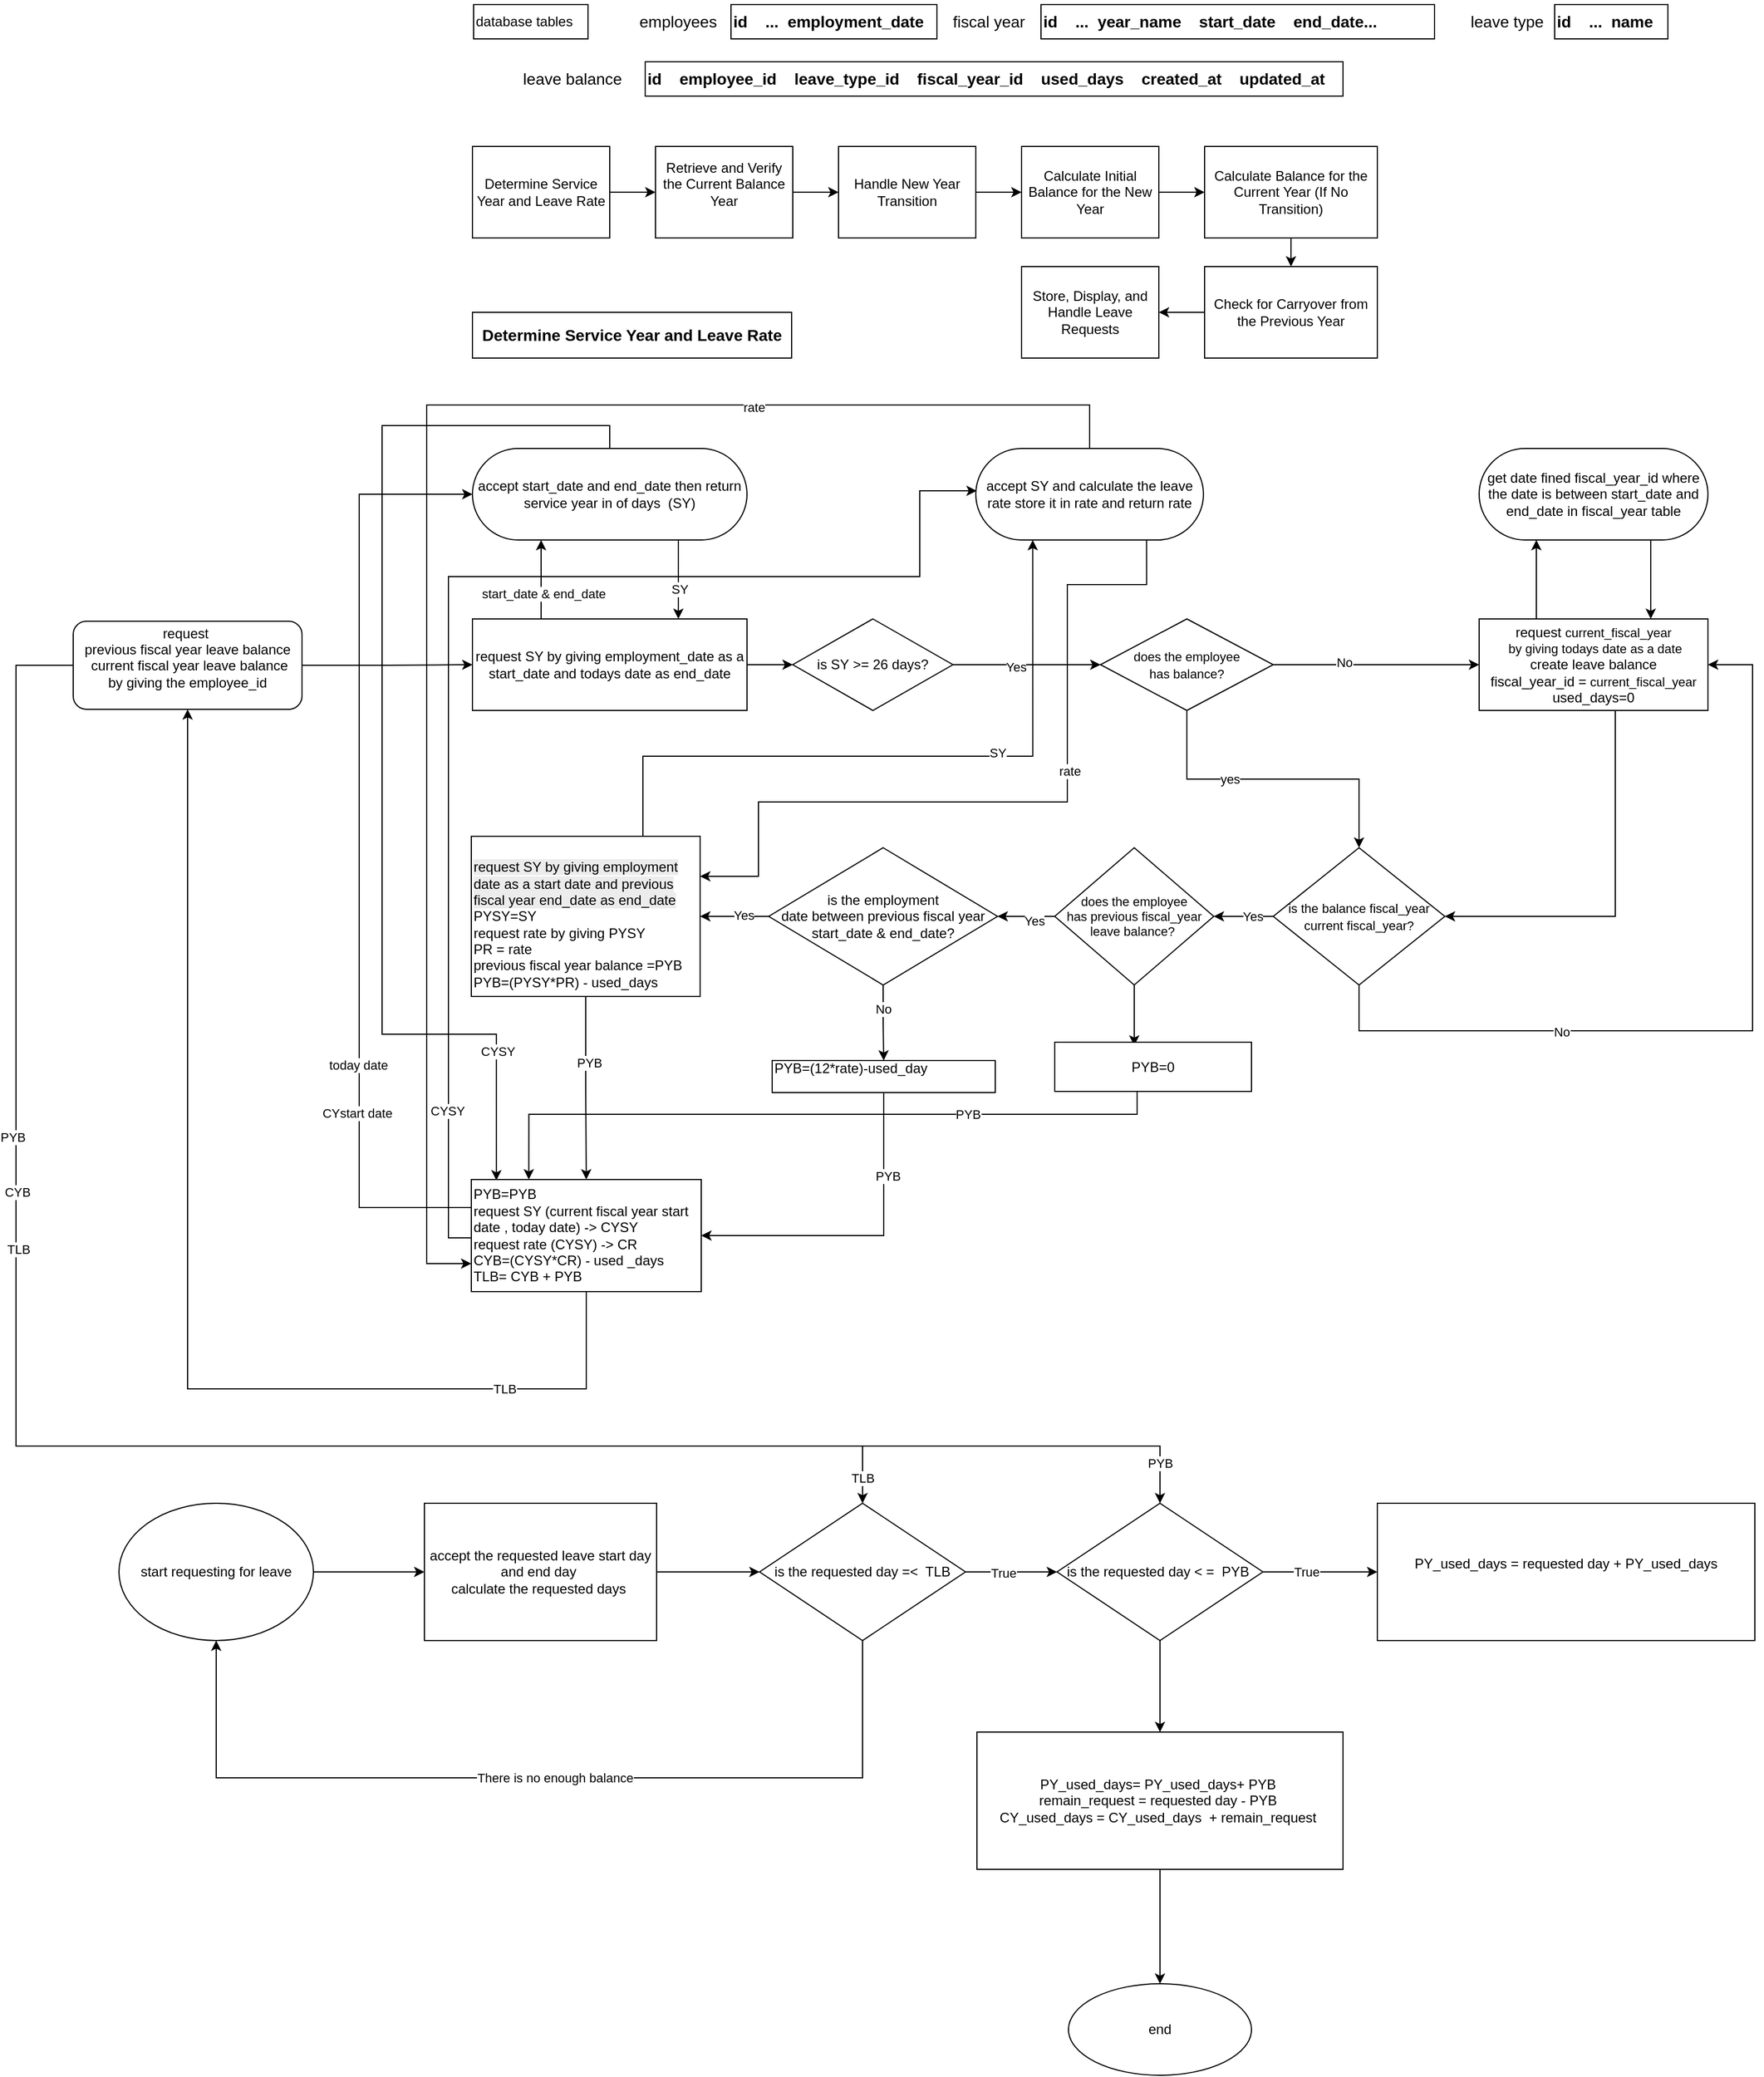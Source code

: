 <mxfile version="28.2.3">
  <diagram name="Page-1" id="npKKtLvGasO68GiN7l6j">
    <mxGraphModel dx="2610" dy="971" grid="1" gridSize="10" guides="1" tooltips="1" connect="1" arrows="1" fold="1" page="1" pageScale="1" pageWidth="827" pageHeight="1169" background="none" math="0" shadow="0">
      <root>
        <mxCell id="0" />
        <mxCell id="1" parent="0" />
        <mxCell id="7LXcyZv_eAJy9r8lfqN2-4" value="" style="edgeStyle=orthogonalEdgeStyle;rounded=0;orthogonalLoop=1;jettySize=auto;html=1;" parent="1" source="7LXcyZv_eAJy9r8lfqN2-2" target="7LXcyZv_eAJy9r8lfqN2-3" edge="1">
          <mxGeometry relative="1" as="geometry" />
        </mxCell>
        <mxCell id="7LXcyZv_eAJy9r8lfqN2-2" value="&lt;p style=&quot;white-space-collapse: preserve;&quot; dir=&quot;auto&quot;&gt;Determine Service Year and Leave Rate&lt;/p&gt;" style="rounded=0;whiteSpace=wrap;html=1;" parent="1" vertex="1">
          <mxGeometry x="39" y="134" width="120" height="80" as="geometry" />
        </mxCell>
        <mxCell id="7LXcyZv_eAJy9r8lfqN2-6" value="" style="edgeStyle=orthogonalEdgeStyle;rounded=0;orthogonalLoop=1;jettySize=auto;html=1;" parent="1" source="7LXcyZv_eAJy9r8lfqN2-3" target="7LXcyZv_eAJy9r8lfqN2-5" edge="1">
          <mxGeometry relative="1" as="geometry" />
        </mxCell>
        <mxCell id="7LXcyZv_eAJy9r8lfqN2-3" value="&#xa;&lt;p style=&quot;white-space: pre-wrap;&quot; dir=&quot;auto&quot;&gt;Retrieve and Verify the Current Balance Year&lt;/p&gt;&#xa;&#xa;" style="rounded=0;whiteSpace=wrap;html=1;" parent="1" vertex="1">
          <mxGeometry x="199" y="134" width="120" height="80" as="geometry" />
        </mxCell>
        <mxCell id="7LXcyZv_eAJy9r8lfqN2-8" value="" style="edgeStyle=orthogonalEdgeStyle;rounded=0;orthogonalLoop=1;jettySize=auto;html=1;" parent="1" source="7LXcyZv_eAJy9r8lfqN2-5" target="7LXcyZv_eAJy9r8lfqN2-7" edge="1">
          <mxGeometry relative="1" as="geometry" />
        </mxCell>
        <mxCell id="7LXcyZv_eAJy9r8lfqN2-5" value="&lt;p style=&quot;white-space-collapse: preserve;&quot; dir=&quot;auto&quot;&gt;Handle New Year Transition&lt;/p&gt;" style="rounded=0;whiteSpace=wrap;html=1;" parent="1" vertex="1">
          <mxGeometry x="359" y="134" width="120" height="80" as="geometry" />
        </mxCell>
        <mxCell id="7LXcyZv_eAJy9r8lfqN2-10" value="" style="edgeStyle=orthogonalEdgeStyle;rounded=0;orthogonalLoop=1;jettySize=auto;html=1;" parent="1" source="7LXcyZv_eAJy9r8lfqN2-7" target="7LXcyZv_eAJy9r8lfqN2-9" edge="1">
          <mxGeometry relative="1" as="geometry" />
        </mxCell>
        <mxCell id="7LXcyZv_eAJy9r8lfqN2-7" value="&lt;p style=&quot;white-space-collapse: preserve;&quot; dir=&quot;auto&quot;&gt;Calculate Initial Balance for the New Year&lt;/p&gt;" style="rounded=0;whiteSpace=wrap;html=1;" parent="1" vertex="1">
          <mxGeometry x="519" y="134" width="120" height="80" as="geometry" />
        </mxCell>
        <mxCell id="7LXcyZv_eAJy9r8lfqN2-12" value="" style="edgeStyle=orthogonalEdgeStyle;rounded=0;orthogonalLoop=1;jettySize=auto;html=1;" parent="1" source="7LXcyZv_eAJy9r8lfqN2-9" target="7LXcyZv_eAJy9r8lfqN2-11" edge="1">
          <mxGeometry relative="1" as="geometry" />
        </mxCell>
        <mxCell id="7LXcyZv_eAJy9r8lfqN2-9" value="&lt;p style=&quot;white-space-collapse: preserve;&quot; dir=&quot;auto&quot;&gt;Calculate Balance for the Current Year (If No Transition)&lt;/p&gt;" style="rounded=0;whiteSpace=wrap;html=1;" parent="1" vertex="1">
          <mxGeometry x="679" y="134" width="151" height="80" as="geometry" />
        </mxCell>
        <mxCell id="7LXcyZv_eAJy9r8lfqN2-14" value="" style="edgeStyle=orthogonalEdgeStyle;rounded=0;orthogonalLoop=1;jettySize=auto;html=1;" parent="1" source="7LXcyZv_eAJy9r8lfqN2-11" target="7LXcyZv_eAJy9r8lfqN2-13" edge="1">
          <mxGeometry relative="1" as="geometry" />
        </mxCell>
        <mxCell id="7LXcyZv_eAJy9r8lfqN2-11" value="&lt;p style=&quot;white-space-collapse: preserve;&quot; dir=&quot;auto&quot;&gt;Check for Carryover from the Previous Year&lt;/p&gt;" style="rounded=0;whiteSpace=wrap;html=1;" parent="1" vertex="1">
          <mxGeometry x="679" y="239" width="151" height="80" as="geometry" />
        </mxCell>
        <mxCell id="7LXcyZv_eAJy9r8lfqN2-13" value="&lt;p style=&quot;white-space-collapse: preserve;&quot; dir=&quot;auto&quot;&gt;Store, Display, and Handle Leave Requests&lt;/p&gt;" style="rounded=0;whiteSpace=wrap;html=1;" parent="1" vertex="1">
          <mxGeometry x="519" y="239" width="120" height="80" as="geometry" />
        </mxCell>
        <mxCell id="7LXcyZv_eAJy9r8lfqN2-15" value="&lt;p style=&quot;white-space-collapse: preserve;&quot; dir=&quot;auto&quot;&gt;&lt;b&gt;&lt;font style=&quot;font-size: 14px;&quot;&gt;Determine Service Year and Leave Rate&lt;/font&gt;&lt;/b&gt;&lt;/p&gt;" style="rounded=0;whiteSpace=wrap;html=1;" parent="1" vertex="1">
          <mxGeometry x="39" y="279" width="279" height="40" as="geometry" />
        </mxCell>
        <mxCell id="7LXcyZv_eAJy9r8lfqN2-19" value="&lt;p dir=&quot;auto&quot; style=&quot;white-space-collapse: preserve;&quot;&gt;&lt;b&gt;&lt;font style=&quot;font-size: 14px;&quot;&gt;id    employee_id    leave_type_id    fiscal_year_id    used_days    created_at    updated_at&lt;/font&gt;&lt;/b&gt;&lt;/p&gt;" style="rounded=0;whiteSpace=wrap;html=1;align=left;" parent="1" vertex="1">
          <mxGeometry x="190" y="60" width="610" height="30" as="geometry" />
        </mxCell>
        <mxCell id="7LXcyZv_eAJy9r8lfqN2-21" value="&lt;p dir=&quot;auto&quot; style=&quot;white-space-collapse: preserve;&quot;&gt;database tables&lt;/p&gt;" style="rounded=0;whiteSpace=wrap;html=1;align=left;" parent="1" vertex="1">
          <mxGeometry x="40" y="10" width="100" height="30" as="geometry" />
        </mxCell>
        <mxCell id="7LXcyZv_eAJy9r8lfqN2-22" value="&lt;b style=&quot;white-space-collapse: preserve;&quot;&gt;&lt;font style=&quot;font-size: 14px;&quot;&gt;id    ...  employment_date&lt;/font&gt;&lt;/b&gt;" style="rounded=0;whiteSpace=wrap;html=1;align=left;" parent="1" vertex="1">
          <mxGeometry x="265" y="10" width="180" height="30" as="geometry" />
        </mxCell>
        <mxCell id="7LXcyZv_eAJy9r8lfqN2-23" value="&lt;span style=&quot;text-align: left; white-space-collapse: preserve;&quot;&gt;&lt;font style=&quot;font-size: 14px;&quot;&gt;employees &lt;/font&gt;&lt;/span&gt;" style="text;html=1;align=center;verticalAlign=middle;whiteSpace=wrap;rounded=0;" parent="1" vertex="1">
          <mxGeometry x="184" y="10" width="71" height="30" as="geometry" />
        </mxCell>
        <mxCell id="7LXcyZv_eAJy9r8lfqN2-24" value="&lt;b style=&quot;white-space-collapse: preserve;&quot;&gt;&lt;font style=&quot;font-size: 14px;&quot;&gt;id    ...  year_name    start_date    end_date...&lt;/font&gt;&lt;/b&gt;" style="rounded=0;whiteSpace=wrap;html=1;align=left;" parent="1" vertex="1">
          <mxGeometry x="536" y="10" width="344" height="30" as="geometry" />
        </mxCell>
        <mxCell id="7LXcyZv_eAJy9r8lfqN2-25" value="&lt;span style=&quot;text-align: left; white-space-collapse: preserve;&quot;&gt;&lt;font style=&quot;font-size: 14px;&quot;&gt;fiscal year &lt;/font&gt;&lt;/span&gt;" style="text;html=1;align=center;verticalAlign=middle;whiteSpace=wrap;rounded=0;" parent="1" vertex="1">
          <mxGeometry x="457" y="10" width="71" height="30" as="geometry" />
        </mxCell>
        <mxCell id="7LXcyZv_eAJy9r8lfqN2-26" value="&lt;span style=&quot;text-align: left; white-space-collapse: preserve;&quot;&gt;&lt;font style=&quot;font-size: 14px;&quot;&gt;leave type &lt;/font&gt;&lt;/span&gt;" style="text;html=1;align=center;verticalAlign=middle;whiteSpace=wrap;rounded=0;" parent="1" vertex="1">
          <mxGeometry x="910" y="10" width="71" height="30" as="geometry" />
        </mxCell>
        <mxCell id="7LXcyZv_eAJy9r8lfqN2-27" value="&lt;b style=&quot;white-space-collapse: preserve;&quot;&gt;&lt;font style=&quot;font-size: 14px;&quot;&gt;id    ...  name&lt;/font&gt;&lt;/b&gt;" style="rounded=0;whiteSpace=wrap;html=1;align=left;" parent="1" vertex="1">
          <mxGeometry x="985" y="10" width="99" height="30" as="geometry" />
        </mxCell>
        <mxCell id="7LXcyZv_eAJy9r8lfqN2-28" value="&lt;span style=&quot;text-align: left; white-space-collapse: preserve;&quot;&gt;&lt;font style=&quot;font-size: 14px;&quot;&gt;leave balance&lt;/font&gt;&lt;/span&gt;" style="text;html=1;align=center;verticalAlign=middle;whiteSpace=wrap;rounded=0;" parent="1" vertex="1">
          <mxGeometry x="76" y="60" width="101" height="30" as="geometry" />
        </mxCell>
        <mxCell id="kgM23EZojPfD0eIEHUEL-4" value="" style="edgeStyle=orthogonalEdgeStyle;rounded=0;orthogonalLoop=1;jettySize=auto;html=1;" parent="1" source="7LXcyZv_eAJy9r8lfqN2-29" target="7LXcyZv_eAJy9r8lfqN2-56" edge="1">
          <mxGeometry relative="1" as="geometry" />
        </mxCell>
        <mxCell id="kgM23EZojPfD0eIEHUEL-6" style="edgeStyle=orthogonalEdgeStyle;rounded=0;orthogonalLoop=1;jettySize=auto;html=1;exitX=0.25;exitY=0;exitDx=0;exitDy=0;entryX=0.25;entryY=1;entryDx=0;entryDy=0;" parent="1" source="7LXcyZv_eAJy9r8lfqN2-29" target="kgM23EZojPfD0eIEHUEL-2" edge="1">
          <mxGeometry relative="1" as="geometry" />
        </mxCell>
        <mxCell id="tKz4JxxieQniGMC5VroP-32" value="start_date &amp;amp; end_date" style="edgeLabel;html=1;align=center;verticalAlign=middle;resizable=0;points=[];" vertex="1" connectable="0" parent="kgM23EZojPfD0eIEHUEL-6">
          <mxGeometry x="-0.37" y="-2" relative="1" as="geometry">
            <mxPoint y="-1" as="offset" />
          </mxGeometry>
        </mxCell>
        <mxCell id="7LXcyZv_eAJy9r8lfqN2-29" value="request SY by giving employment_date as a start_date and todays date as end_date" style="rounded=0;whiteSpace=wrap;html=1;" parent="1" vertex="1">
          <mxGeometry x="39" y="547" width="240" height="80" as="geometry" />
        </mxCell>
        <mxCell id="7LXcyZv_eAJy9r8lfqN2-42" value="" style="edgeStyle=orthogonalEdgeStyle;rounded=0;orthogonalLoop=1;jettySize=auto;html=1;" parent="1" source="7LXcyZv_eAJy9r8lfqN2-38" target="7LXcyZv_eAJy9r8lfqN2-41" edge="1">
          <mxGeometry relative="1" as="geometry" />
        </mxCell>
        <mxCell id="7LXcyZv_eAJy9r8lfqN2-45" value="yes" style="edgeLabel;html=1;align=center;verticalAlign=middle;resizable=0;points=[];" parent="7LXcyZv_eAJy9r8lfqN2-42" vertex="1" connectable="0">
          <mxGeometry x="-0.28" relative="1" as="geometry">
            <mxPoint as="offset" />
          </mxGeometry>
        </mxCell>
        <mxCell id="7LXcyZv_eAJy9r8lfqN2-47" value="" style="edgeStyle=orthogonalEdgeStyle;rounded=0;orthogonalLoop=1;jettySize=auto;html=1;" parent="1" source="7LXcyZv_eAJy9r8lfqN2-38" target="7LXcyZv_eAJy9r8lfqN2-46" edge="1">
          <mxGeometry relative="1" as="geometry" />
        </mxCell>
        <mxCell id="7LXcyZv_eAJy9r8lfqN2-48" value="No" style="edgeLabel;html=1;align=center;verticalAlign=middle;resizable=0;points=[];" parent="7LXcyZv_eAJy9r8lfqN2-47" vertex="1" connectable="0">
          <mxGeometry x="-0.309" y="2" relative="1" as="geometry">
            <mxPoint as="offset" />
          </mxGeometry>
        </mxCell>
        <mxCell id="7LXcyZv_eAJy9r8lfqN2-38" value="&lt;font style=&quot;font-size: 11px;&quot;&gt;does the employee &lt;br&gt;has balance?&lt;/font&gt;" style="rhombus;whiteSpace=wrap;html=1;" parent="1" vertex="1">
          <mxGeometry x="588" y="547" width="151" height="80" as="geometry" />
        </mxCell>
        <mxCell id="7LXcyZv_eAJy9r8lfqN2-80" style="edgeStyle=orthogonalEdgeStyle;rounded=0;orthogonalLoop=1;jettySize=auto;html=1;entryX=1;entryY=0.5;entryDx=0;entryDy=0;" parent="1" source="7LXcyZv_eAJy9r8lfqN2-41" target="7LXcyZv_eAJy9r8lfqN2-46" edge="1">
          <mxGeometry relative="1" as="geometry">
            <Array as="points">
              <mxPoint x="814" y="907" />
              <mxPoint x="1158" y="907" />
              <mxPoint x="1158" y="587" />
            </Array>
          </mxGeometry>
        </mxCell>
        <mxCell id="7LXcyZv_eAJy9r8lfqN2-81" value="No" style="edgeLabel;html=1;align=center;verticalAlign=middle;resizable=0;points=[];" parent="7LXcyZv_eAJy9r8lfqN2-80" vertex="1" connectable="0">
          <mxGeometry x="-0.417" y="-1" relative="1" as="geometry">
            <mxPoint as="offset" />
          </mxGeometry>
        </mxCell>
        <mxCell id="7LXcyZv_eAJy9r8lfqN2-83" value="" style="edgeStyle=orthogonalEdgeStyle;rounded=0;orthogonalLoop=1;jettySize=auto;html=1;" parent="1" source="7LXcyZv_eAJy9r8lfqN2-41" target="7LXcyZv_eAJy9r8lfqN2-82" edge="1">
          <mxGeometry relative="1" as="geometry" />
        </mxCell>
        <mxCell id="7LXcyZv_eAJy9r8lfqN2-84" value="Yes" style="edgeLabel;html=1;align=center;verticalAlign=middle;resizable=0;points=[];" parent="7LXcyZv_eAJy9r8lfqN2-83" vertex="1" connectable="0">
          <mxGeometry x="-0.29" relative="1" as="geometry">
            <mxPoint as="offset" />
          </mxGeometry>
        </mxCell>
        <mxCell id="7LXcyZv_eAJy9r8lfqN2-41" value="&lt;font style=&quot;font-size: 11px;&quot;&gt;is the balance fiscal_year current fiscal_year?&lt;/font&gt;" style="rhombus;whiteSpace=wrap;html=1;" parent="1" vertex="1">
          <mxGeometry x="739" y="747" width="150" height="120" as="geometry" />
        </mxCell>
        <mxCell id="7LXcyZv_eAJy9r8lfqN2-78" style="edgeStyle=orthogonalEdgeStyle;rounded=0;orthogonalLoop=1;jettySize=auto;html=1;entryX=1;entryY=0.5;entryDx=0;entryDy=0;" parent="1" source="7LXcyZv_eAJy9r8lfqN2-46" target="7LXcyZv_eAJy9r8lfqN2-41" edge="1">
          <mxGeometry relative="1" as="geometry">
            <Array as="points">
              <mxPoint x="1038" y="807" />
            </Array>
          </mxGeometry>
        </mxCell>
        <mxCell id="kgM23EZojPfD0eIEHUEL-20" style="edgeStyle=orthogonalEdgeStyle;rounded=0;orthogonalLoop=1;jettySize=auto;html=1;exitX=0.25;exitY=0;exitDx=0;exitDy=0;entryX=0.25;entryY=1;entryDx=0;entryDy=0;" parent="1" source="7LXcyZv_eAJy9r8lfqN2-46" target="7LXcyZv_eAJy9r8lfqN2-69" edge="1">
          <mxGeometry relative="1" as="geometry" />
        </mxCell>
        <mxCell id="7LXcyZv_eAJy9r8lfqN2-46" value="request&amp;nbsp;&lt;span style=&quot;font-size: 11px; text-wrap-mode: nowrap;&quot;&gt;&lt;span&gt;current_fiscal_year&lt;br&gt;&amp;nbsp;by giving todays date as a date&lt;/span&gt;&lt;br&gt;&lt;/span&gt;&lt;span style=&quot;background-color: transparent; color: light-dark(rgb(0, 0, 0), rgb(255, 255, 255));&quot;&gt;create leave balance&lt;/span&gt;&lt;div&gt;fiscal_year_id =&amp;nbsp;&lt;span style=&quot;font-size: 11px; text-wrap-mode: nowrap; background-color: rgb(255, 255, 255);&quot;&gt;current_fiscal_year&lt;/span&gt;&lt;br&gt;used_days=0&lt;/div&gt;" style="rounded=0;whiteSpace=wrap;html=1;" parent="1" vertex="1">
          <mxGeometry x="919" y="547" width="200" height="80" as="geometry" />
        </mxCell>
        <mxCell id="kgM23EZojPfD0eIEHUEL-11" style="edgeStyle=orthogonalEdgeStyle;rounded=0;orthogonalLoop=1;jettySize=auto;html=1;entryX=0;entryY=0.5;entryDx=0;entryDy=0;" parent="1" source="7LXcyZv_eAJy9r8lfqN2-56" target="7LXcyZv_eAJy9r8lfqN2-38" edge="1">
          <mxGeometry relative="1" as="geometry" />
        </mxCell>
        <mxCell id="kgM23EZojPfD0eIEHUEL-12" value="Yes" style="edgeLabel;html=1;align=center;verticalAlign=middle;resizable=0;points=[];" parent="kgM23EZojPfD0eIEHUEL-11" vertex="1" connectable="0">
          <mxGeometry x="-0.154" y="-2" relative="1" as="geometry">
            <mxPoint as="offset" />
          </mxGeometry>
        </mxCell>
        <mxCell id="7LXcyZv_eAJy9r8lfqN2-56" value="is SY&amp;nbsp;&amp;gt;= 26 days?" style="rhombus;whiteSpace=wrap;html=1;" parent="1" vertex="1">
          <mxGeometry x="319" y="547" width="140" height="80" as="geometry" />
        </mxCell>
        <mxCell id="7LXcyZv_eAJy9r8lfqN2-75" style="edgeStyle=orthogonalEdgeStyle;rounded=0;orthogonalLoop=1;jettySize=auto;html=1;exitX=0.75;exitY=1;exitDx=0;exitDy=0;entryX=0.75;entryY=0;entryDx=0;entryDy=0;" parent="1" source="7LXcyZv_eAJy9r8lfqN2-69" target="7LXcyZv_eAJy9r8lfqN2-46" edge="1">
          <mxGeometry relative="1" as="geometry" />
        </mxCell>
        <mxCell id="7LXcyZv_eAJy9r8lfqN2-69" value="get date fined fiscal_year_id where the date is between start_date and end_date in fiscal_year table" style="rounded=1;whiteSpace=wrap;html=1;arcSize=50;" parent="1" vertex="1">
          <mxGeometry x="919" y="398" width="200" height="80" as="geometry" />
        </mxCell>
        <mxCell id="7LXcyZv_eAJy9r8lfqN2-89" value="" style="edgeStyle=orthogonalEdgeStyle;rounded=0;orthogonalLoop=1;jettySize=auto;html=1;" parent="1" source="7LXcyZv_eAJy9r8lfqN2-82" target="7LXcyZv_eAJy9r8lfqN2-88" edge="1">
          <mxGeometry relative="1" as="geometry" />
        </mxCell>
        <mxCell id="7LXcyZv_eAJy9r8lfqN2-90" value="Yes" style="edgeLabel;html=1;align=center;verticalAlign=middle;resizable=0;points=[];" parent="7LXcyZv_eAJy9r8lfqN2-89" vertex="1" connectable="0">
          <mxGeometry x="-0.269" y="4" relative="1" as="geometry">
            <mxPoint as="offset" />
          </mxGeometry>
        </mxCell>
        <mxCell id="tKz4JxxieQniGMC5VroP-9" style="edgeStyle=orthogonalEdgeStyle;rounded=0;orthogonalLoop=1;jettySize=auto;html=1;" edge="1" parent="1" source="7LXcyZv_eAJy9r8lfqN2-82">
          <mxGeometry relative="1" as="geometry">
            <mxPoint x="617.5" y="920.0" as="targetPoint" />
          </mxGeometry>
        </mxCell>
        <mxCell id="7LXcyZv_eAJy9r8lfqN2-82" value="does the employee &lt;br&gt;has previous fiscal_year &lt;br&gt;leave balance?&amp;nbsp;" style="rhombus;whiteSpace=wrap;html=1;fontSize=11;" parent="1" vertex="1">
          <mxGeometry x="548" y="747" width="139" height="120" as="geometry" />
        </mxCell>
        <mxCell id="7LXcyZv_eAJy9r8lfqN2-92" value="" style="edgeStyle=orthogonalEdgeStyle;rounded=0;orthogonalLoop=1;jettySize=auto;html=1;" parent="1" source="7LXcyZv_eAJy9r8lfqN2-88" target="7LXcyZv_eAJy9r8lfqN2-91" edge="1">
          <mxGeometry relative="1" as="geometry" />
        </mxCell>
        <mxCell id="7LXcyZv_eAJy9r8lfqN2-93" value="Yes" style="edgeLabel;html=1;align=center;verticalAlign=middle;resizable=0;points=[];" parent="7LXcyZv_eAJy9r8lfqN2-92" vertex="1" connectable="0">
          <mxGeometry x="-0.267" y="-1" relative="1" as="geometry">
            <mxPoint as="offset" />
          </mxGeometry>
        </mxCell>
        <mxCell id="kgM23EZojPfD0eIEHUEL-26" value="" style="edgeStyle=orthogonalEdgeStyle;rounded=0;orthogonalLoop=1;jettySize=auto;html=1;" parent="1" source="7LXcyZv_eAJy9r8lfqN2-88" target="7LXcyZv_eAJy9r8lfqN2-98" edge="1">
          <mxGeometry relative="1" as="geometry" />
        </mxCell>
        <mxCell id="kgM23EZojPfD0eIEHUEL-27" value="No" style="edgeLabel;html=1;align=center;verticalAlign=middle;resizable=0;points=[];" parent="kgM23EZojPfD0eIEHUEL-26" vertex="1" connectable="0">
          <mxGeometry x="-0.374" relative="1" as="geometry">
            <mxPoint as="offset" />
          </mxGeometry>
        </mxCell>
        <mxCell id="7LXcyZv_eAJy9r8lfqN2-88" value="is the employment &lt;br&gt;date between previous fiscal year &lt;br&gt;start_date &amp;amp; end_date?" style="rhombus;whiteSpace=wrap;html=1;" parent="1" vertex="1">
          <mxGeometry x="298" y="747" width="200" height="120" as="geometry" />
        </mxCell>
        <mxCell id="kgM23EZojPfD0eIEHUEL-21" style="edgeStyle=orthogonalEdgeStyle;rounded=0;orthogonalLoop=1;jettySize=auto;html=1;exitX=0.75;exitY=0;exitDx=0;exitDy=0;entryX=0.25;entryY=1;entryDx=0;entryDy=0;" parent="1" source="7LXcyZv_eAJy9r8lfqN2-91" target="kgM23EZojPfD0eIEHUEL-19" edge="1">
          <mxGeometry relative="1" as="geometry">
            <Array as="points">
              <mxPoint x="188" y="667" />
              <mxPoint x="529" y="667" />
            </Array>
          </mxGeometry>
        </mxCell>
        <mxCell id="tKz4JxxieQniGMC5VroP-31" value="SY" style="edgeLabel;html=1;align=center;verticalAlign=middle;resizable=0;points=[];" vertex="1" connectable="0" parent="kgM23EZojPfD0eIEHUEL-21">
          <mxGeometry x="0.27" y="3" relative="1" as="geometry">
            <mxPoint x="-1" as="offset" />
          </mxGeometry>
        </mxCell>
        <mxCell id="kgM23EZojPfD0eIEHUEL-29" style="edgeStyle=orthogonalEdgeStyle;rounded=0;orthogonalLoop=1;jettySize=auto;html=1;entryX=0.5;entryY=0;entryDx=0;entryDy=0;" parent="1" source="7LXcyZv_eAJy9r8lfqN2-91" target="kgM23EZojPfD0eIEHUEL-24" edge="1">
          <mxGeometry relative="1" as="geometry" />
        </mxCell>
        <mxCell id="tKz4JxxieQniGMC5VroP-14" value="PYB" style="edgeLabel;html=1;align=center;verticalAlign=middle;resizable=0;points=[];" vertex="1" connectable="0" parent="kgM23EZojPfD0eIEHUEL-29">
          <mxGeometry x="-0.274" y="3" relative="1" as="geometry">
            <mxPoint y="-1" as="offset" />
          </mxGeometry>
        </mxCell>
        <mxCell id="7LXcyZv_eAJy9r8lfqN2-91" value="&lt;br&gt;&lt;span style=&quot;color: rgb(0, 0, 0); font-family: Helvetica; font-size: 12px; font-style: normal; font-variant-ligatures: normal; font-variant-caps: normal; font-weight: 400; letter-spacing: normal; orphans: 2; text-indent: 0px; text-transform: none; widows: 2; word-spacing: 0px; -webkit-text-stroke-width: 0px; white-space: normal; background-color: rgb(236, 236, 236); text-decoration-thickness: initial; text-decoration-style: initial; text-decoration-color: initial; float: none; display: inline !important;&quot;&gt;request SY by giving employment date as a start date and previous fiscal year end_date as end_date&lt;/span&gt;&lt;br&gt;PYSY=SY&lt;br&gt;request rate by giving PYSY&amp;nbsp;&lt;br&gt;PR = rate&lt;br&gt;previous fiscal year balance =PYB&lt;br&gt;PYB=(PYSY*PR) - used_days" style="whiteSpace=wrap;html=1;align=left;" parent="1" vertex="1">
          <mxGeometry x="38" y="737" width="200" height="140" as="geometry" />
        </mxCell>
        <mxCell id="kgM23EZojPfD0eIEHUEL-28" style="edgeStyle=orthogonalEdgeStyle;rounded=0;orthogonalLoop=1;jettySize=auto;html=1;entryX=1;entryY=0.5;entryDx=0;entryDy=0;" parent="1" source="7LXcyZv_eAJy9r8lfqN2-98" target="kgM23EZojPfD0eIEHUEL-24" edge="1">
          <mxGeometry relative="1" as="geometry">
            <Array as="points">
              <mxPoint x="399" y="1086" />
            </Array>
          </mxGeometry>
        </mxCell>
        <mxCell id="tKz4JxxieQniGMC5VroP-13" value="PYB" style="edgeLabel;html=1;align=center;verticalAlign=middle;resizable=0;points=[];" vertex="1" connectable="0" parent="kgM23EZojPfD0eIEHUEL-28">
          <mxGeometry x="-0.487" y="3" relative="1" as="geometry">
            <mxPoint as="offset" />
          </mxGeometry>
        </mxCell>
        <mxCell id="7LXcyZv_eAJy9r8lfqN2-98" value="PYB=(12*rate)-used_day&lt;div&gt;&lt;br/&gt;&lt;/div&gt;" style="whiteSpace=wrap;html=1;align=left;" parent="1" vertex="1">
          <mxGeometry x="301" y="933" width="195" height="28" as="geometry" />
        </mxCell>
        <mxCell id="kgM23EZojPfD0eIEHUEL-7" style="edgeStyle=orthogonalEdgeStyle;rounded=0;orthogonalLoop=1;jettySize=auto;html=1;exitX=0.75;exitY=1;exitDx=0;exitDy=0;entryX=0.75;entryY=0;entryDx=0;entryDy=0;" parent="1" source="kgM23EZojPfD0eIEHUEL-2" target="7LXcyZv_eAJy9r8lfqN2-29" edge="1">
          <mxGeometry relative="1" as="geometry" />
        </mxCell>
        <mxCell id="tKz4JxxieQniGMC5VroP-33" value="SY" style="edgeLabel;html=1;align=center;verticalAlign=middle;resizable=0;points=[];" vertex="1" connectable="0" parent="kgM23EZojPfD0eIEHUEL-7">
          <mxGeometry x="0.225" y="1" relative="1" as="geometry">
            <mxPoint as="offset" />
          </mxGeometry>
        </mxCell>
        <mxCell id="kgM23EZojPfD0eIEHUEL-2" value="accept start_date and end_date then return service year in of days&amp;nbsp; (SY)" style="rounded=1;whiteSpace=wrap;html=1;arcSize=50;" parent="1" vertex="1">
          <mxGeometry x="39" y="398" width="240" height="80" as="geometry" />
        </mxCell>
        <mxCell id="kgM23EZojPfD0eIEHUEL-22" style="edgeStyle=orthogonalEdgeStyle;rounded=0;orthogonalLoop=1;jettySize=auto;html=1;exitX=0.75;exitY=1;exitDx=0;exitDy=0;entryX=1;entryY=0.25;entryDx=0;entryDy=0;" parent="1" source="kgM23EZojPfD0eIEHUEL-19" target="7LXcyZv_eAJy9r8lfqN2-91" edge="1">
          <mxGeometry relative="1" as="geometry">
            <Array as="points">
              <mxPoint x="628" y="517" />
              <mxPoint x="559" y="517" />
              <mxPoint x="559" y="707" />
              <mxPoint x="289" y="707" />
              <mxPoint x="289" y="772" />
            </Array>
          </mxGeometry>
        </mxCell>
        <mxCell id="tKz4JxxieQniGMC5VroP-30" value="rate" style="edgeLabel;html=1;align=center;verticalAlign=middle;resizable=0;points=[];" vertex="1" connectable="0" parent="kgM23EZojPfD0eIEHUEL-22">
          <mxGeometry x="-0.206" y="2" relative="1" as="geometry">
            <mxPoint as="offset" />
          </mxGeometry>
        </mxCell>
        <mxCell id="kgM23EZojPfD0eIEHUEL-31" style="edgeStyle=orthogonalEdgeStyle;rounded=0;orthogonalLoop=1;jettySize=auto;html=1;entryX=0;entryY=0.75;entryDx=0;entryDy=0;" parent="1" source="kgM23EZojPfD0eIEHUEL-19" target="kgM23EZojPfD0eIEHUEL-24" edge="1">
          <mxGeometry relative="1" as="geometry">
            <mxPoint x="-1" y="1157" as="targetPoint" />
            <Array as="points">
              <mxPoint x="579" y="360" />
              <mxPoint x="-1" y="360" />
              <mxPoint x="-1" y="1111" />
            </Array>
          </mxGeometry>
        </mxCell>
        <mxCell id="tKz4JxxieQniGMC5VroP-34" value="rate" style="edgeLabel;html=1;align=center;verticalAlign=middle;resizable=0;points=[];" vertex="1" connectable="0" parent="kgM23EZojPfD0eIEHUEL-31">
          <mxGeometry x="-0.529" y="2" relative="1" as="geometry">
            <mxPoint as="offset" />
          </mxGeometry>
        </mxCell>
        <mxCell id="kgM23EZojPfD0eIEHUEL-19" value="accept SY and calculate the leave rate store it in rate and return rate" style="rounded=1;whiteSpace=wrap;html=1;arcSize=50;" parent="1" vertex="1">
          <mxGeometry x="479" y="398" width="199" height="80" as="geometry" />
        </mxCell>
        <mxCell id="__o8uyT5fn01zDI4rwV3-5" style="edgeStyle=orthogonalEdgeStyle;rounded=0;orthogonalLoop=1;jettySize=auto;html=1;" parent="1" source="kgM23EZojPfD0eIEHUEL-24" target="__o8uyT5fn01zDI4rwV3-3" edge="1">
          <mxGeometry relative="1" as="geometry">
            <Array as="points">
              <mxPoint x="139" y="1220" />
              <mxPoint x="-210" y="1220" />
            </Array>
          </mxGeometry>
        </mxCell>
        <mxCell id="tKz4JxxieQniGMC5VroP-15" value="TLB" style="edgeLabel;html=1;align=center;verticalAlign=middle;resizable=0;points=[];" vertex="1" connectable="0" parent="__o8uyT5fn01zDI4rwV3-5">
          <mxGeometry x="-0.694" relative="1" as="geometry">
            <mxPoint as="offset" />
          </mxGeometry>
        </mxCell>
        <mxCell id="tKz4JxxieQniGMC5VroP-37" style="edgeStyle=orthogonalEdgeStyle;rounded=0;orthogonalLoop=1;jettySize=auto;html=1;exitX=0;exitY=0.25;exitDx=0;exitDy=0;entryX=0;entryY=0.5;entryDx=0;entryDy=0;" edge="1" parent="1" source="kgM23EZojPfD0eIEHUEL-24" target="kgM23EZojPfD0eIEHUEL-2">
          <mxGeometry relative="1" as="geometry">
            <Array as="points">
              <mxPoint x="-60" y="1062" />
              <mxPoint x="-60" y="438" />
            </Array>
          </mxGeometry>
        </mxCell>
        <mxCell id="tKz4JxxieQniGMC5VroP-39" value="CYstart date" style="edgeLabel;html=1;align=center;verticalAlign=middle;resizable=0;points=[];" vertex="1" connectable="0" parent="tKz4JxxieQniGMC5VroP-37">
          <mxGeometry x="-0.563" y="3" relative="1" as="geometry">
            <mxPoint x="1" y="-1" as="offset" />
          </mxGeometry>
        </mxCell>
        <mxCell id="tKz4JxxieQniGMC5VroP-40" value="today date" style="edgeLabel;html=1;align=center;verticalAlign=middle;resizable=0;points=[];" vertex="1" connectable="0" parent="tKz4JxxieQniGMC5VroP-37">
          <mxGeometry x="-0.46" y="1" relative="1" as="geometry">
            <mxPoint y="-1" as="offset" />
          </mxGeometry>
        </mxCell>
        <mxCell id="kgM23EZojPfD0eIEHUEL-24" value="PYB=PYB&lt;br&gt;request SY (current fiscal year start date , today date) -&amp;gt; CYSY&lt;br&gt;request rate (CYSY) -&amp;gt; CR&lt;br&gt;CYB=(CYSY*CR) - used _days&lt;br&gt;TLB= CYB + PYB" style="whiteSpace=wrap;html=1;align=left;" parent="1" vertex="1">
          <mxGeometry x="38" y="1037" width="201" height="98" as="geometry" />
        </mxCell>
        <mxCell id="kgM23EZojPfD0eIEHUEL-34" style="edgeStyle=orthogonalEdgeStyle;rounded=0;orthogonalLoop=1;jettySize=auto;html=1;exitX=0;exitY=0.5;exitDx=0;exitDy=0;entryX=0.004;entryY=0.363;entryDx=0;entryDy=0;entryPerimeter=0;" parent="1" edge="1">
          <mxGeometry relative="1" as="geometry">
            <Array as="points">
              <mxPoint x="38" y="1088" />
              <mxPoint x="18" y="1088" />
              <mxPoint x="18" y="510" />
              <mxPoint x="430" y="510" />
              <mxPoint x="430" y="435" />
            </Array>
            <mxPoint x="38" y="1094" as="sourcePoint" />
            <mxPoint x="479.796" y="435.04" as="targetPoint" />
          </mxGeometry>
        </mxCell>
        <mxCell id="tKz4JxxieQniGMC5VroP-35" value="CYSY" style="edgeLabel;html=1;align=center;verticalAlign=middle;resizable=0;points=[];" vertex="1" connectable="0" parent="kgM23EZojPfD0eIEHUEL-34">
          <mxGeometry x="-0.76" relative="1" as="geometry">
            <mxPoint x="-1" as="offset" />
          </mxGeometry>
        </mxCell>
        <mxCell id="__o8uyT5fn01zDI4rwV3-4" style="edgeStyle=orthogonalEdgeStyle;rounded=0;orthogonalLoop=1;jettySize=auto;html=1;" parent="1" source="__o8uyT5fn01zDI4rwV3-3" target="7LXcyZv_eAJy9r8lfqN2-29" edge="1">
          <mxGeometry relative="1" as="geometry" />
        </mxCell>
        <mxCell id="tKz4JxxieQniGMC5VroP-24" style="edgeStyle=orthogonalEdgeStyle;rounded=0;orthogonalLoop=1;jettySize=auto;html=1;entryX=0.5;entryY=0;entryDx=0;entryDy=0;" edge="1" parent="1" source="__o8uyT5fn01zDI4rwV3-3" target="tKz4JxxieQniGMC5VroP-16">
          <mxGeometry relative="1" as="geometry">
            <Array as="points">
              <mxPoint x="-360" y="587" />
              <mxPoint x="-360" y="1270" />
              <mxPoint x="640" y="1270" />
            </Array>
          </mxGeometry>
        </mxCell>
        <mxCell id="tKz4JxxieQniGMC5VroP-25" value="PYB" style="edgeLabel;html=1;align=center;verticalAlign=middle;resizable=0;points=[];" vertex="1" connectable="0" parent="tKz4JxxieQniGMC5VroP-24">
          <mxGeometry x="-0.481" y="-2" relative="1" as="geometry">
            <mxPoint x="-1" as="offset" />
          </mxGeometry>
        </mxCell>
        <mxCell id="tKz4JxxieQniGMC5VroP-26" value="CYB" style="edgeLabel;html=1;align=center;verticalAlign=middle;resizable=0;points=[];" vertex="1" connectable="0" parent="tKz4JxxieQniGMC5VroP-24">
          <mxGeometry x="-0.428" y="1" relative="1" as="geometry">
            <mxPoint as="offset" />
          </mxGeometry>
        </mxCell>
        <mxCell id="tKz4JxxieQniGMC5VroP-27" value="TLB" style="edgeLabel;html=1;align=center;verticalAlign=middle;resizable=0;points=[];" vertex="1" connectable="0" parent="tKz4JxxieQniGMC5VroP-24">
          <mxGeometry x="-0.371" y="3" relative="1" as="geometry">
            <mxPoint x="-1" as="offset" />
          </mxGeometry>
        </mxCell>
        <mxCell id="tKz4JxxieQniGMC5VroP-51" value="PYB" style="edgeLabel;html=1;align=center;verticalAlign=middle;resizable=0;points=[];" vertex="1" connectable="0" parent="tKz4JxxieQniGMC5VroP-24">
          <mxGeometry x="0.96" relative="1" as="geometry">
            <mxPoint as="offset" />
          </mxGeometry>
        </mxCell>
        <mxCell id="__o8uyT5fn01zDI4rwV3-3" value="request&amp;nbsp;&lt;br&gt;previous fiscal year leave balance&lt;br&gt;&amp;nbsp;current fiscal year leave balance&lt;br&gt;by giving the employee_id&lt;br&gt;&amp;nbsp;" style="rounded=1;whiteSpace=wrap;html=1;" parent="1" vertex="1">
          <mxGeometry x="-310" y="549" width="200" height="77" as="geometry" />
        </mxCell>
        <mxCell id="tKz4JxxieQniGMC5VroP-5" value="" style="edgeStyle=orthogonalEdgeStyle;rounded=0;orthogonalLoop=1;jettySize=auto;html=1;" edge="1" parent="1" source="tKz4JxxieQniGMC5VroP-3" target="tKz4JxxieQniGMC5VroP-4">
          <mxGeometry relative="1" as="geometry" />
        </mxCell>
        <mxCell id="tKz4JxxieQniGMC5VroP-3" value="start requesting for leave" style="ellipse;whiteSpace=wrap;html=1;" vertex="1" parent="1">
          <mxGeometry x="-270" y="1320" width="170" height="120" as="geometry" />
        </mxCell>
        <mxCell id="tKz4JxxieQniGMC5VroP-8" style="edgeStyle=orthogonalEdgeStyle;rounded=0;orthogonalLoop=1;jettySize=auto;html=1;entryX=0;entryY=0.5;entryDx=0;entryDy=0;" edge="1" parent="1" source="tKz4JxxieQniGMC5VroP-4" target="tKz4JxxieQniGMC5VroP-6">
          <mxGeometry relative="1" as="geometry" />
        </mxCell>
        <mxCell id="tKz4JxxieQniGMC5VroP-4" value="accept the requested leave start day and end day&amp;nbsp;&lt;br&gt;calculate the requested days&amp;nbsp;" style="rounded=0;whiteSpace=wrap;html=1;" vertex="1" parent="1">
          <mxGeometry x="-3" y="1320" width="203" height="120" as="geometry" />
        </mxCell>
        <mxCell id="tKz4JxxieQniGMC5VroP-17" value="" style="edgeStyle=orthogonalEdgeStyle;rounded=0;orthogonalLoop=1;jettySize=auto;html=1;" edge="1" parent="1" source="tKz4JxxieQniGMC5VroP-6" target="tKz4JxxieQniGMC5VroP-16">
          <mxGeometry relative="1" as="geometry" />
        </mxCell>
        <mxCell id="tKz4JxxieQniGMC5VroP-18" value="True" style="edgeLabel;html=1;align=center;verticalAlign=middle;resizable=0;points=[];" vertex="1" connectable="0" parent="tKz4JxxieQniGMC5VroP-17">
          <mxGeometry x="-0.188" y="-1" relative="1" as="geometry">
            <mxPoint as="offset" />
          </mxGeometry>
        </mxCell>
        <mxCell id="tKz4JxxieQniGMC5VroP-48" style="edgeStyle=orthogonalEdgeStyle;rounded=0;orthogonalLoop=1;jettySize=auto;html=1;exitX=0.5;exitY=1;exitDx=0;exitDy=0;entryX=0.5;entryY=1;entryDx=0;entryDy=0;" edge="1" parent="1" source="tKz4JxxieQniGMC5VroP-6" target="tKz4JxxieQniGMC5VroP-3">
          <mxGeometry relative="1" as="geometry">
            <Array as="points">
              <mxPoint x="380" y="1560" />
              <mxPoint x="-185" y="1560" />
            </Array>
          </mxGeometry>
        </mxCell>
        <mxCell id="tKz4JxxieQniGMC5VroP-49" value="There is no enough balance" style="edgeLabel;html=1;align=center;verticalAlign=middle;resizable=0;points=[];" vertex="1" connectable="0" parent="tKz4JxxieQniGMC5VroP-48">
          <mxGeometry x="-0.034" relative="1" as="geometry">
            <mxPoint as="offset" />
          </mxGeometry>
        </mxCell>
        <mxCell id="tKz4JxxieQniGMC5VroP-6" value="is the requested day =&amp;lt;&amp;nbsp; TLB" style="rhombus;whiteSpace=wrap;html=1;" vertex="1" parent="1">
          <mxGeometry x="290" y="1320" width="180" height="120" as="geometry" />
        </mxCell>
        <mxCell id="tKz4JxxieQniGMC5VroP-11" style="edgeStyle=orthogonalEdgeStyle;rounded=0;orthogonalLoop=1;jettySize=auto;html=1;entryX=0.25;entryY=0;entryDx=0;entryDy=0;" edge="1" parent="1" source="tKz4JxxieQniGMC5VroP-10" target="kgM23EZojPfD0eIEHUEL-24">
          <mxGeometry relative="1" as="geometry">
            <Array as="points">
              <mxPoint x="620" y="980" />
              <mxPoint x="88" y="980" />
            </Array>
          </mxGeometry>
        </mxCell>
        <mxCell id="tKz4JxxieQniGMC5VroP-12" value="PYB" style="edgeLabel;html=1;align=center;verticalAlign=middle;resizable=0;points=[];" vertex="1" connectable="0" parent="tKz4JxxieQniGMC5VroP-11">
          <mxGeometry x="-0.446" relative="1" as="geometry">
            <mxPoint as="offset" />
          </mxGeometry>
        </mxCell>
        <mxCell id="tKz4JxxieQniGMC5VroP-10" value="PYB=0" style="rounded=0;whiteSpace=wrap;html=1;" vertex="1" parent="1">
          <mxGeometry x="548" y="917" width="172" height="43" as="geometry" />
        </mxCell>
        <mxCell id="tKz4JxxieQniGMC5VroP-20" value="" style="edgeStyle=orthogonalEdgeStyle;rounded=0;orthogonalLoop=1;jettySize=auto;html=1;" edge="1" parent="1" source="tKz4JxxieQniGMC5VroP-16" target="tKz4JxxieQniGMC5VroP-19">
          <mxGeometry relative="1" as="geometry" />
        </mxCell>
        <mxCell id="tKz4JxxieQniGMC5VroP-21" value="True" style="edgeLabel;html=1;align=center;verticalAlign=middle;resizable=0;points=[];" vertex="1" connectable="0" parent="tKz4JxxieQniGMC5VroP-20">
          <mxGeometry x="-0.25" relative="1" as="geometry">
            <mxPoint as="offset" />
          </mxGeometry>
        </mxCell>
        <mxCell id="tKz4JxxieQniGMC5VroP-23" value="" style="edgeStyle=orthogonalEdgeStyle;rounded=0;orthogonalLoop=1;jettySize=auto;html=1;" edge="1" parent="1" source="tKz4JxxieQniGMC5VroP-16" target="tKz4JxxieQniGMC5VroP-22">
          <mxGeometry relative="1" as="geometry" />
        </mxCell>
        <mxCell id="tKz4JxxieQniGMC5VroP-16" value="is the requested day &amp;lt; =&amp;nbsp; PYB&amp;nbsp;" style="rhombus;whiteSpace=wrap;html=1;" vertex="1" parent="1">
          <mxGeometry x="550" y="1320" width="180" height="120" as="geometry" />
        </mxCell>
        <mxCell id="tKz4JxxieQniGMC5VroP-19" value="PY_used_days = requested day + PY_used_days&lt;div&gt;&lt;br/&gt;&lt;/div&gt;" style="whiteSpace=wrap;html=1;" vertex="1" parent="1">
          <mxGeometry x="830" y="1320" width="330" height="120" as="geometry" />
        </mxCell>
        <mxCell id="tKz4JxxieQniGMC5VroP-29" value="" style="edgeStyle=orthogonalEdgeStyle;rounded=0;orthogonalLoop=1;jettySize=auto;html=1;" edge="1" parent="1" source="tKz4JxxieQniGMC5VroP-22" target="tKz4JxxieQniGMC5VroP-28">
          <mxGeometry relative="1" as="geometry" />
        </mxCell>
        <mxCell id="tKz4JxxieQniGMC5VroP-22" value="PY_used_days= PY_used_days+ PYB&amp;nbsp;&lt;br&gt;remain_request = requested day - PYB&amp;nbsp;&lt;br&gt;CY_used_days = CY_used_days&amp;nbsp; + remain_request&amp;nbsp;" style="whiteSpace=wrap;html=1;" vertex="1" parent="1">
          <mxGeometry x="480" y="1520" width="320" height="120" as="geometry" />
        </mxCell>
        <mxCell id="tKz4JxxieQniGMC5VroP-28" value="end" style="ellipse;whiteSpace=wrap;html=1;" vertex="1" parent="1">
          <mxGeometry x="560" y="1740" width="160" height="80" as="geometry" />
        </mxCell>
        <mxCell id="tKz4JxxieQniGMC5VroP-38" style="edgeStyle=orthogonalEdgeStyle;rounded=0;orthogonalLoop=1;jettySize=auto;html=1;exitX=0.5;exitY=0;exitDx=0;exitDy=0;entryX=0.109;entryY=0.008;entryDx=0;entryDy=0;entryPerimeter=0;" edge="1" parent="1" source="kgM23EZojPfD0eIEHUEL-2" target="kgM23EZojPfD0eIEHUEL-24">
          <mxGeometry relative="1" as="geometry">
            <Array as="points">
              <mxPoint x="159" y="378" />
              <mxPoint x="-40" y="378" />
              <mxPoint x="-40" y="910" />
              <mxPoint x="60" y="910" />
            </Array>
          </mxGeometry>
        </mxCell>
        <mxCell id="tKz4JxxieQniGMC5VroP-41" value="CYSY" style="edgeLabel;html=1;align=center;verticalAlign=middle;resizable=0;points=[];" vertex="1" connectable="0" parent="tKz4JxxieQniGMC5VroP-38">
          <mxGeometry x="0.77" y="1" relative="1" as="geometry">
            <mxPoint as="offset" />
          </mxGeometry>
        </mxCell>
        <mxCell id="tKz4JxxieQniGMC5VroP-46" value="" style="endArrow=classic;html=1;rounded=0;entryX=0.5;entryY=0;entryDx=0;entryDy=0;" edge="1" parent="1" target="tKz4JxxieQniGMC5VroP-6">
          <mxGeometry width="50" height="50" relative="1" as="geometry">
            <mxPoint x="380" y="1270" as="sourcePoint" />
            <mxPoint x="430" y="1220" as="targetPoint" />
          </mxGeometry>
        </mxCell>
        <mxCell id="tKz4JxxieQniGMC5VroP-50" value="TLB" style="edgeLabel;html=1;align=center;verticalAlign=middle;resizable=0;points=[];" vertex="1" connectable="0" parent="tKz4JxxieQniGMC5VroP-46">
          <mxGeometry x="0.11" relative="1" as="geometry">
            <mxPoint as="offset" />
          </mxGeometry>
        </mxCell>
      </root>
    </mxGraphModel>
  </diagram>
</mxfile>

